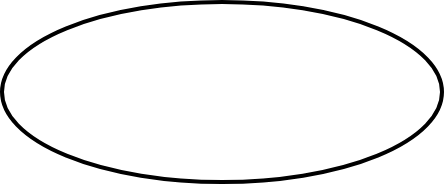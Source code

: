 <mxfile version="23.1.4" type="device">
  <diagram name="Página-1" id="RYCTTwu0hM1vIWDxIPcM">
    <mxGraphModel dx="1290" dy="557" grid="1" gridSize="10" guides="1" tooltips="1" connect="1" arrows="1" fold="1" page="1" pageScale="1" pageWidth="827" pageHeight="1169" math="0" shadow="0">
      <root>
        <mxCell id="0" />
        <mxCell id="1" parent="0" />
        <mxCell id="GNpBTAxdwY1g69f4pe0Y-1" value="" style="strokeWidth=2;html=1;shape=mxgraph.flowchart.start_1;whiteSpace=wrap;" vertex="1" parent="1">
          <mxGeometry x="304" y="180" width="220" height="90" as="geometry" />
        </mxCell>
      </root>
    </mxGraphModel>
  </diagram>
</mxfile>

